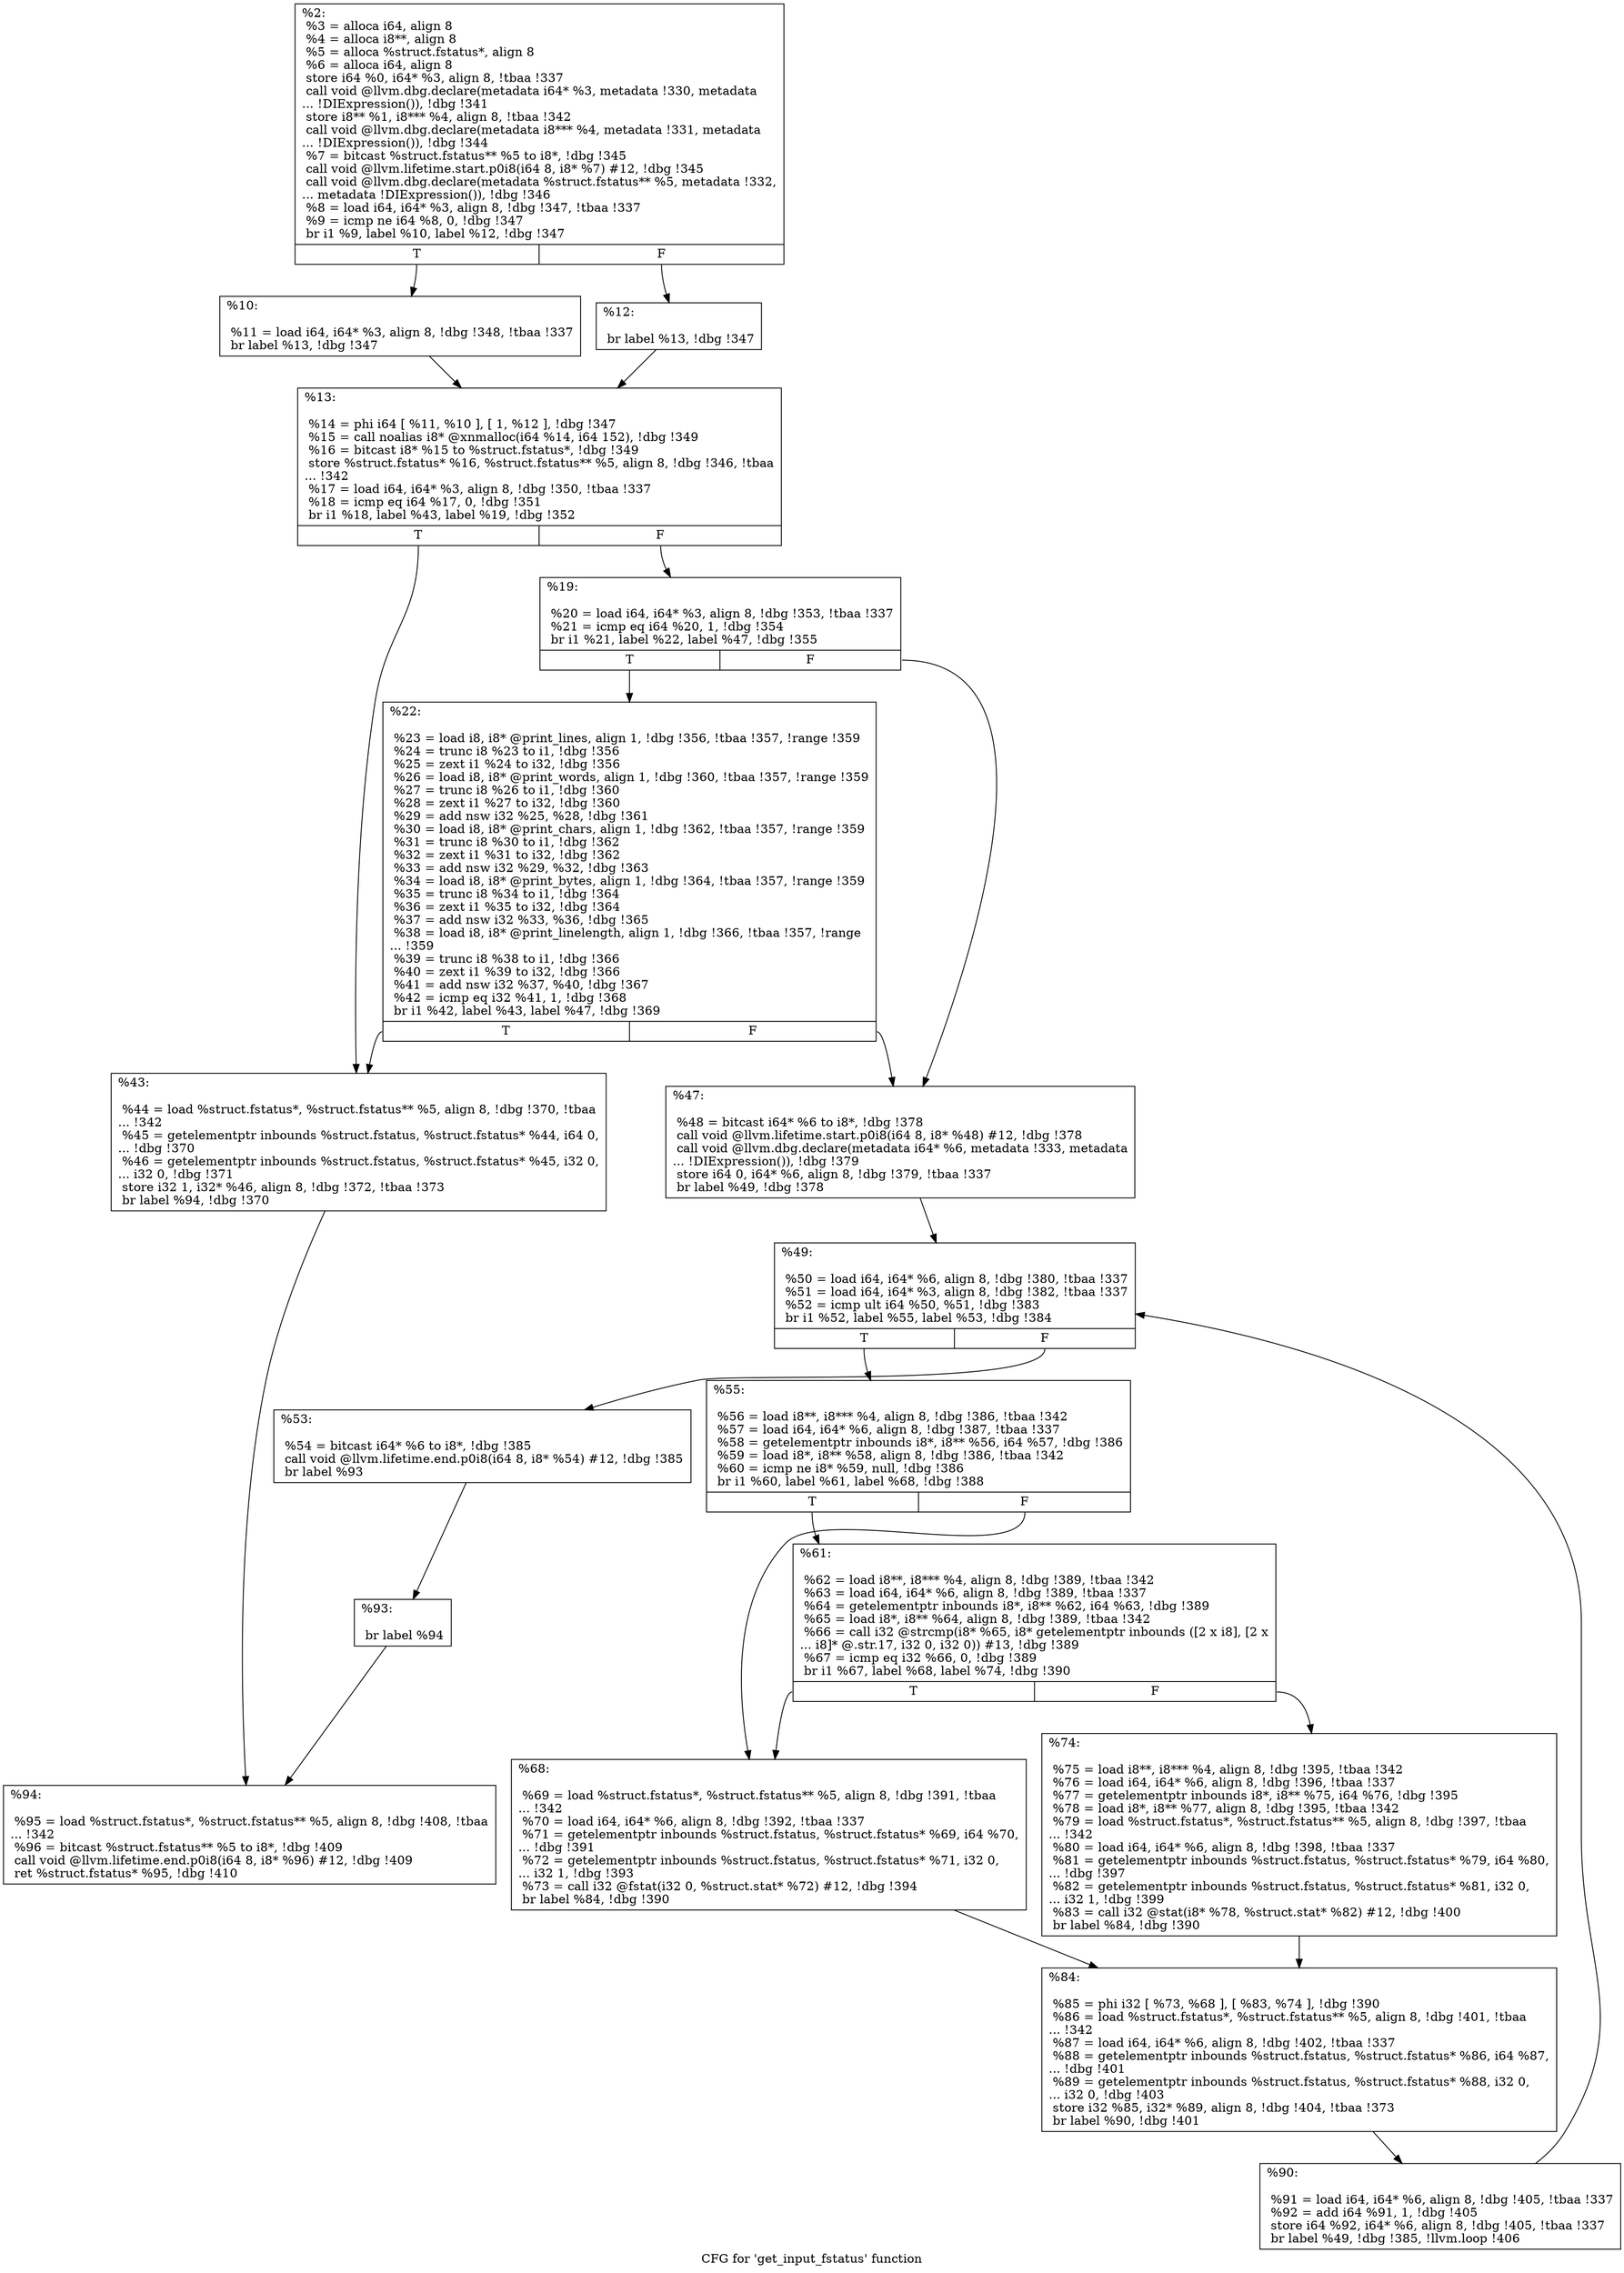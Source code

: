 digraph "CFG for 'get_input_fstatus' function" {
	label="CFG for 'get_input_fstatus' function";

	Node0x1b02140 [shape=record,label="{%2:\l  %3 = alloca i64, align 8\l  %4 = alloca i8**, align 8\l  %5 = alloca %struct.fstatus*, align 8\l  %6 = alloca i64, align 8\l  store i64 %0, i64* %3, align 8, !tbaa !337\l  call void @llvm.dbg.declare(metadata i64* %3, metadata !330, metadata\l... !DIExpression()), !dbg !341\l  store i8** %1, i8*** %4, align 8, !tbaa !342\l  call void @llvm.dbg.declare(metadata i8*** %4, metadata !331, metadata\l... !DIExpression()), !dbg !344\l  %7 = bitcast %struct.fstatus** %5 to i8*, !dbg !345\l  call void @llvm.lifetime.start.p0i8(i64 8, i8* %7) #12, !dbg !345\l  call void @llvm.dbg.declare(metadata %struct.fstatus** %5, metadata !332,\l... metadata !DIExpression()), !dbg !346\l  %8 = load i64, i64* %3, align 8, !dbg !347, !tbaa !337\l  %9 = icmp ne i64 %8, 0, !dbg !347\l  br i1 %9, label %10, label %12, !dbg !347\l|{<s0>T|<s1>F}}"];
	Node0x1b02140:s0 -> Node0x1ad9f00;
	Node0x1b02140:s1 -> Node0x1ad9f50;
	Node0x1ad9f00 [shape=record,label="{%10:\l\l  %11 = load i64, i64* %3, align 8, !dbg !348, !tbaa !337\l  br label %13, !dbg !347\l}"];
	Node0x1ad9f00 -> Node0x1ad9fa0;
	Node0x1ad9f50 [shape=record,label="{%12:\l\l  br label %13, !dbg !347\l}"];
	Node0x1ad9f50 -> Node0x1ad9fa0;
	Node0x1ad9fa0 [shape=record,label="{%13:\l\l  %14 = phi i64 [ %11, %10 ], [ 1, %12 ], !dbg !347\l  %15 = call noalias i8* @xnmalloc(i64 %14, i64 152), !dbg !349\l  %16 = bitcast i8* %15 to %struct.fstatus*, !dbg !349\l  store %struct.fstatus* %16, %struct.fstatus** %5, align 8, !dbg !346, !tbaa\l... !342\l  %17 = load i64, i64* %3, align 8, !dbg !350, !tbaa !337\l  %18 = icmp eq i64 %17, 0, !dbg !351\l  br i1 %18, label %43, label %19, !dbg !352\l|{<s0>T|<s1>F}}"];
	Node0x1ad9fa0:s0 -> Node0x1ada090;
	Node0x1ad9fa0:s1 -> Node0x1ad9ff0;
	Node0x1ad9ff0 [shape=record,label="{%19:\l\l  %20 = load i64, i64* %3, align 8, !dbg !353, !tbaa !337\l  %21 = icmp eq i64 %20, 1, !dbg !354\l  br i1 %21, label %22, label %47, !dbg !355\l|{<s0>T|<s1>F}}"];
	Node0x1ad9ff0:s0 -> Node0x1ada040;
	Node0x1ad9ff0:s1 -> Node0x1ada0e0;
	Node0x1ada040 [shape=record,label="{%22:\l\l  %23 = load i8, i8* @print_lines, align 1, !dbg !356, !tbaa !357, !range !359\l  %24 = trunc i8 %23 to i1, !dbg !356\l  %25 = zext i1 %24 to i32, !dbg !356\l  %26 = load i8, i8* @print_words, align 1, !dbg !360, !tbaa !357, !range !359\l  %27 = trunc i8 %26 to i1, !dbg !360\l  %28 = zext i1 %27 to i32, !dbg !360\l  %29 = add nsw i32 %25, %28, !dbg !361\l  %30 = load i8, i8* @print_chars, align 1, !dbg !362, !tbaa !357, !range !359\l  %31 = trunc i8 %30 to i1, !dbg !362\l  %32 = zext i1 %31 to i32, !dbg !362\l  %33 = add nsw i32 %29, %32, !dbg !363\l  %34 = load i8, i8* @print_bytes, align 1, !dbg !364, !tbaa !357, !range !359\l  %35 = trunc i8 %34 to i1, !dbg !364\l  %36 = zext i1 %35 to i32, !dbg !364\l  %37 = add nsw i32 %33, %36, !dbg !365\l  %38 = load i8, i8* @print_linelength, align 1, !dbg !366, !tbaa !357, !range\l... !359\l  %39 = trunc i8 %38 to i1, !dbg !366\l  %40 = zext i1 %39 to i32, !dbg !366\l  %41 = add nsw i32 %37, %40, !dbg !367\l  %42 = icmp eq i32 %41, 1, !dbg !368\l  br i1 %42, label %43, label %47, !dbg !369\l|{<s0>T|<s1>F}}"];
	Node0x1ada040:s0 -> Node0x1ada090;
	Node0x1ada040:s1 -> Node0x1ada0e0;
	Node0x1ada090 [shape=record,label="{%43:\l\l  %44 = load %struct.fstatus*, %struct.fstatus** %5, align 8, !dbg !370, !tbaa\l... !342\l  %45 = getelementptr inbounds %struct.fstatus, %struct.fstatus* %44, i64 0,\l... !dbg !370\l  %46 = getelementptr inbounds %struct.fstatus, %struct.fstatus* %45, i32 0,\l... i32 0, !dbg !371\l  store i32 1, i32* %46, align 8, !dbg !372, !tbaa !373\l  br label %94, !dbg !370\l}"];
	Node0x1ada090 -> Node0x1ada400;
	Node0x1ada0e0 [shape=record,label="{%47:\l\l  %48 = bitcast i64* %6 to i8*, !dbg !378\l  call void @llvm.lifetime.start.p0i8(i64 8, i8* %48) #12, !dbg !378\l  call void @llvm.dbg.declare(metadata i64* %6, metadata !333, metadata\l... !DIExpression()), !dbg !379\l  store i64 0, i64* %6, align 8, !dbg !379, !tbaa !337\l  br label %49, !dbg !378\l}"];
	Node0x1ada0e0 -> Node0x1ada130;
	Node0x1ada130 [shape=record,label="{%49:\l\l  %50 = load i64, i64* %6, align 8, !dbg !380, !tbaa !337\l  %51 = load i64, i64* %3, align 8, !dbg !382, !tbaa !337\l  %52 = icmp ult i64 %50, %51, !dbg !383\l  br i1 %52, label %55, label %53, !dbg !384\l|{<s0>T|<s1>F}}"];
	Node0x1ada130:s0 -> Node0x1ada1d0;
	Node0x1ada130:s1 -> Node0x1ada180;
	Node0x1ada180 [shape=record,label="{%53:\l\l  %54 = bitcast i64* %6 to i8*, !dbg !385\l  call void @llvm.lifetime.end.p0i8(i64 8, i8* %54) #12, !dbg !385\l  br label %93\l}"];
	Node0x1ada180 -> Node0x1ada3b0;
	Node0x1ada1d0 [shape=record,label="{%55:\l\l  %56 = load i8**, i8*** %4, align 8, !dbg !386, !tbaa !342\l  %57 = load i64, i64* %6, align 8, !dbg !387, !tbaa !337\l  %58 = getelementptr inbounds i8*, i8** %56, i64 %57, !dbg !386\l  %59 = load i8*, i8** %58, align 8, !dbg !386, !tbaa !342\l  %60 = icmp ne i8* %59, null, !dbg !386\l  br i1 %60, label %61, label %68, !dbg !388\l|{<s0>T|<s1>F}}"];
	Node0x1ada1d0:s0 -> Node0x1ada220;
	Node0x1ada1d0:s1 -> Node0x1ada270;
	Node0x1ada220 [shape=record,label="{%61:\l\l  %62 = load i8**, i8*** %4, align 8, !dbg !389, !tbaa !342\l  %63 = load i64, i64* %6, align 8, !dbg !389, !tbaa !337\l  %64 = getelementptr inbounds i8*, i8** %62, i64 %63, !dbg !389\l  %65 = load i8*, i8** %64, align 8, !dbg !389, !tbaa !342\l  %66 = call i32 @strcmp(i8* %65, i8* getelementptr inbounds ([2 x i8], [2 x\l... i8]* @.str.17, i32 0, i32 0)) #13, !dbg !389\l  %67 = icmp eq i32 %66, 0, !dbg !389\l  br i1 %67, label %68, label %74, !dbg !390\l|{<s0>T|<s1>F}}"];
	Node0x1ada220:s0 -> Node0x1ada270;
	Node0x1ada220:s1 -> Node0x1ada2c0;
	Node0x1ada270 [shape=record,label="{%68:\l\l  %69 = load %struct.fstatus*, %struct.fstatus** %5, align 8, !dbg !391, !tbaa\l... !342\l  %70 = load i64, i64* %6, align 8, !dbg !392, !tbaa !337\l  %71 = getelementptr inbounds %struct.fstatus, %struct.fstatus* %69, i64 %70,\l... !dbg !391\l  %72 = getelementptr inbounds %struct.fstatus, %struct.fstatus* %71, i32 0,\l... i32 1, !dbg !393\l  %73 = call i32 @fstat(i32 0, %struct.stat* %72) #12, !dbg !394\l  br label %84, !dbg !390\l}"];
	Node0x1ada270 -> Node0x1ada310;
	Node0x1ada2c0 [shape=record,label="{%74:\l\l  %75 = load i8**, i8*** %4, align 8, !dbg !395, !tbaa !342\l  %76 = load i64, i64* %6, align 8, !dbg !396, !tbaa !337\l  %77 = getelementptr inbounds i8*, i8** %75, i64 %76, !dbg !395\l  %78 = load i8*, i8** %77, align 8, !dbg !395, !tbaa !342\l  %79 = load %struct.fstatus*, %struct.fstatus** %5, align 8, !dbg !397, !tbaa\l... !342\l  %80 = load i64, i64* %6, align 8, !dbg !398, !tbaa !337\l  %81 = getelementptr inbounds %struct.fstatus, %struct.fstatus* %79, i64 %80,\l... !dbg !397\l  %82 = getelementptr inbounds %struct.fstatus, %struct.fstatus* %81, i32 0,\l... i32 1, !dbg !399\l  %83 = call i32 @stat(i8* %78, %struct.stat* %82) #12, !dbg !400\l  br label %84, !dbg !390\l}"];
	Node0x1ada2c0 -> Node0x1ada310;
	Node0x1ada310 [shape=record,label="{%84:\l\l  %85 = phi i32 [ %73, %68 ], [ %83, %74 ], !dbg !390\l  %86 = load %struct.fstatus*, %struct.fstatus** %5, align 8, !dbg !401, !tbaa\l... !342\l  %87 = load i64, i64* %6, align 8, !dbg !402, !tbaa !337\l  %88 = getelementptr inbounds %struct.fstatus, %struct.fstatus* %86, i64 %87,\l... !dbg !401\l  %89 = getelementptr inbounds %struct.fstatus, %struct.fstatus* %88, i32 0,\l... i32 0, !dbg !403\l  store i32 %85, i32* %89, align 8, !dbg !404, !tbaa !373\l  br label %90, !dbg !401\l}"];
	Node0x1ada310 -> Node0x1ada360;
	Node0x1ada360 [shape=record,label="{%90:\l\l  %91 = load i64, i64* %6, align 8, !dbg !405, !tbaa !337\l  %92 = add i64 %91, 1, !dbg !405\l  store i64 %92, i64* %6, align 8, !dbg !405, !tbaa !337\l  br label %49, !dbg !385, !llvm.loop !406\l}"];
	Node0x1ada360 -> Node0x1ada130;
	Node0x1ada3b0 [shape=record,label="{%93:\l\l  br label %94\l}"];
	Node0x1ada3b0 -> Node0x1ada400;
	Node0x1ada400 [shape=record,label="{%94:\l\l  %95 = load %struct.fstatus*, %struct.fstatus** %5, align 8, !dbg !408, !tbaa\l... !342\l  %96 = bitcast %struct.fstatus** %5 to i8*, !dbg !409\l  call void @llvm.lifetime.end.p0i8(i64 8, i8* %96) #12, !dbg !409\l  ret %struct.fstatus* %95, !dbg !410\l}"];
}
